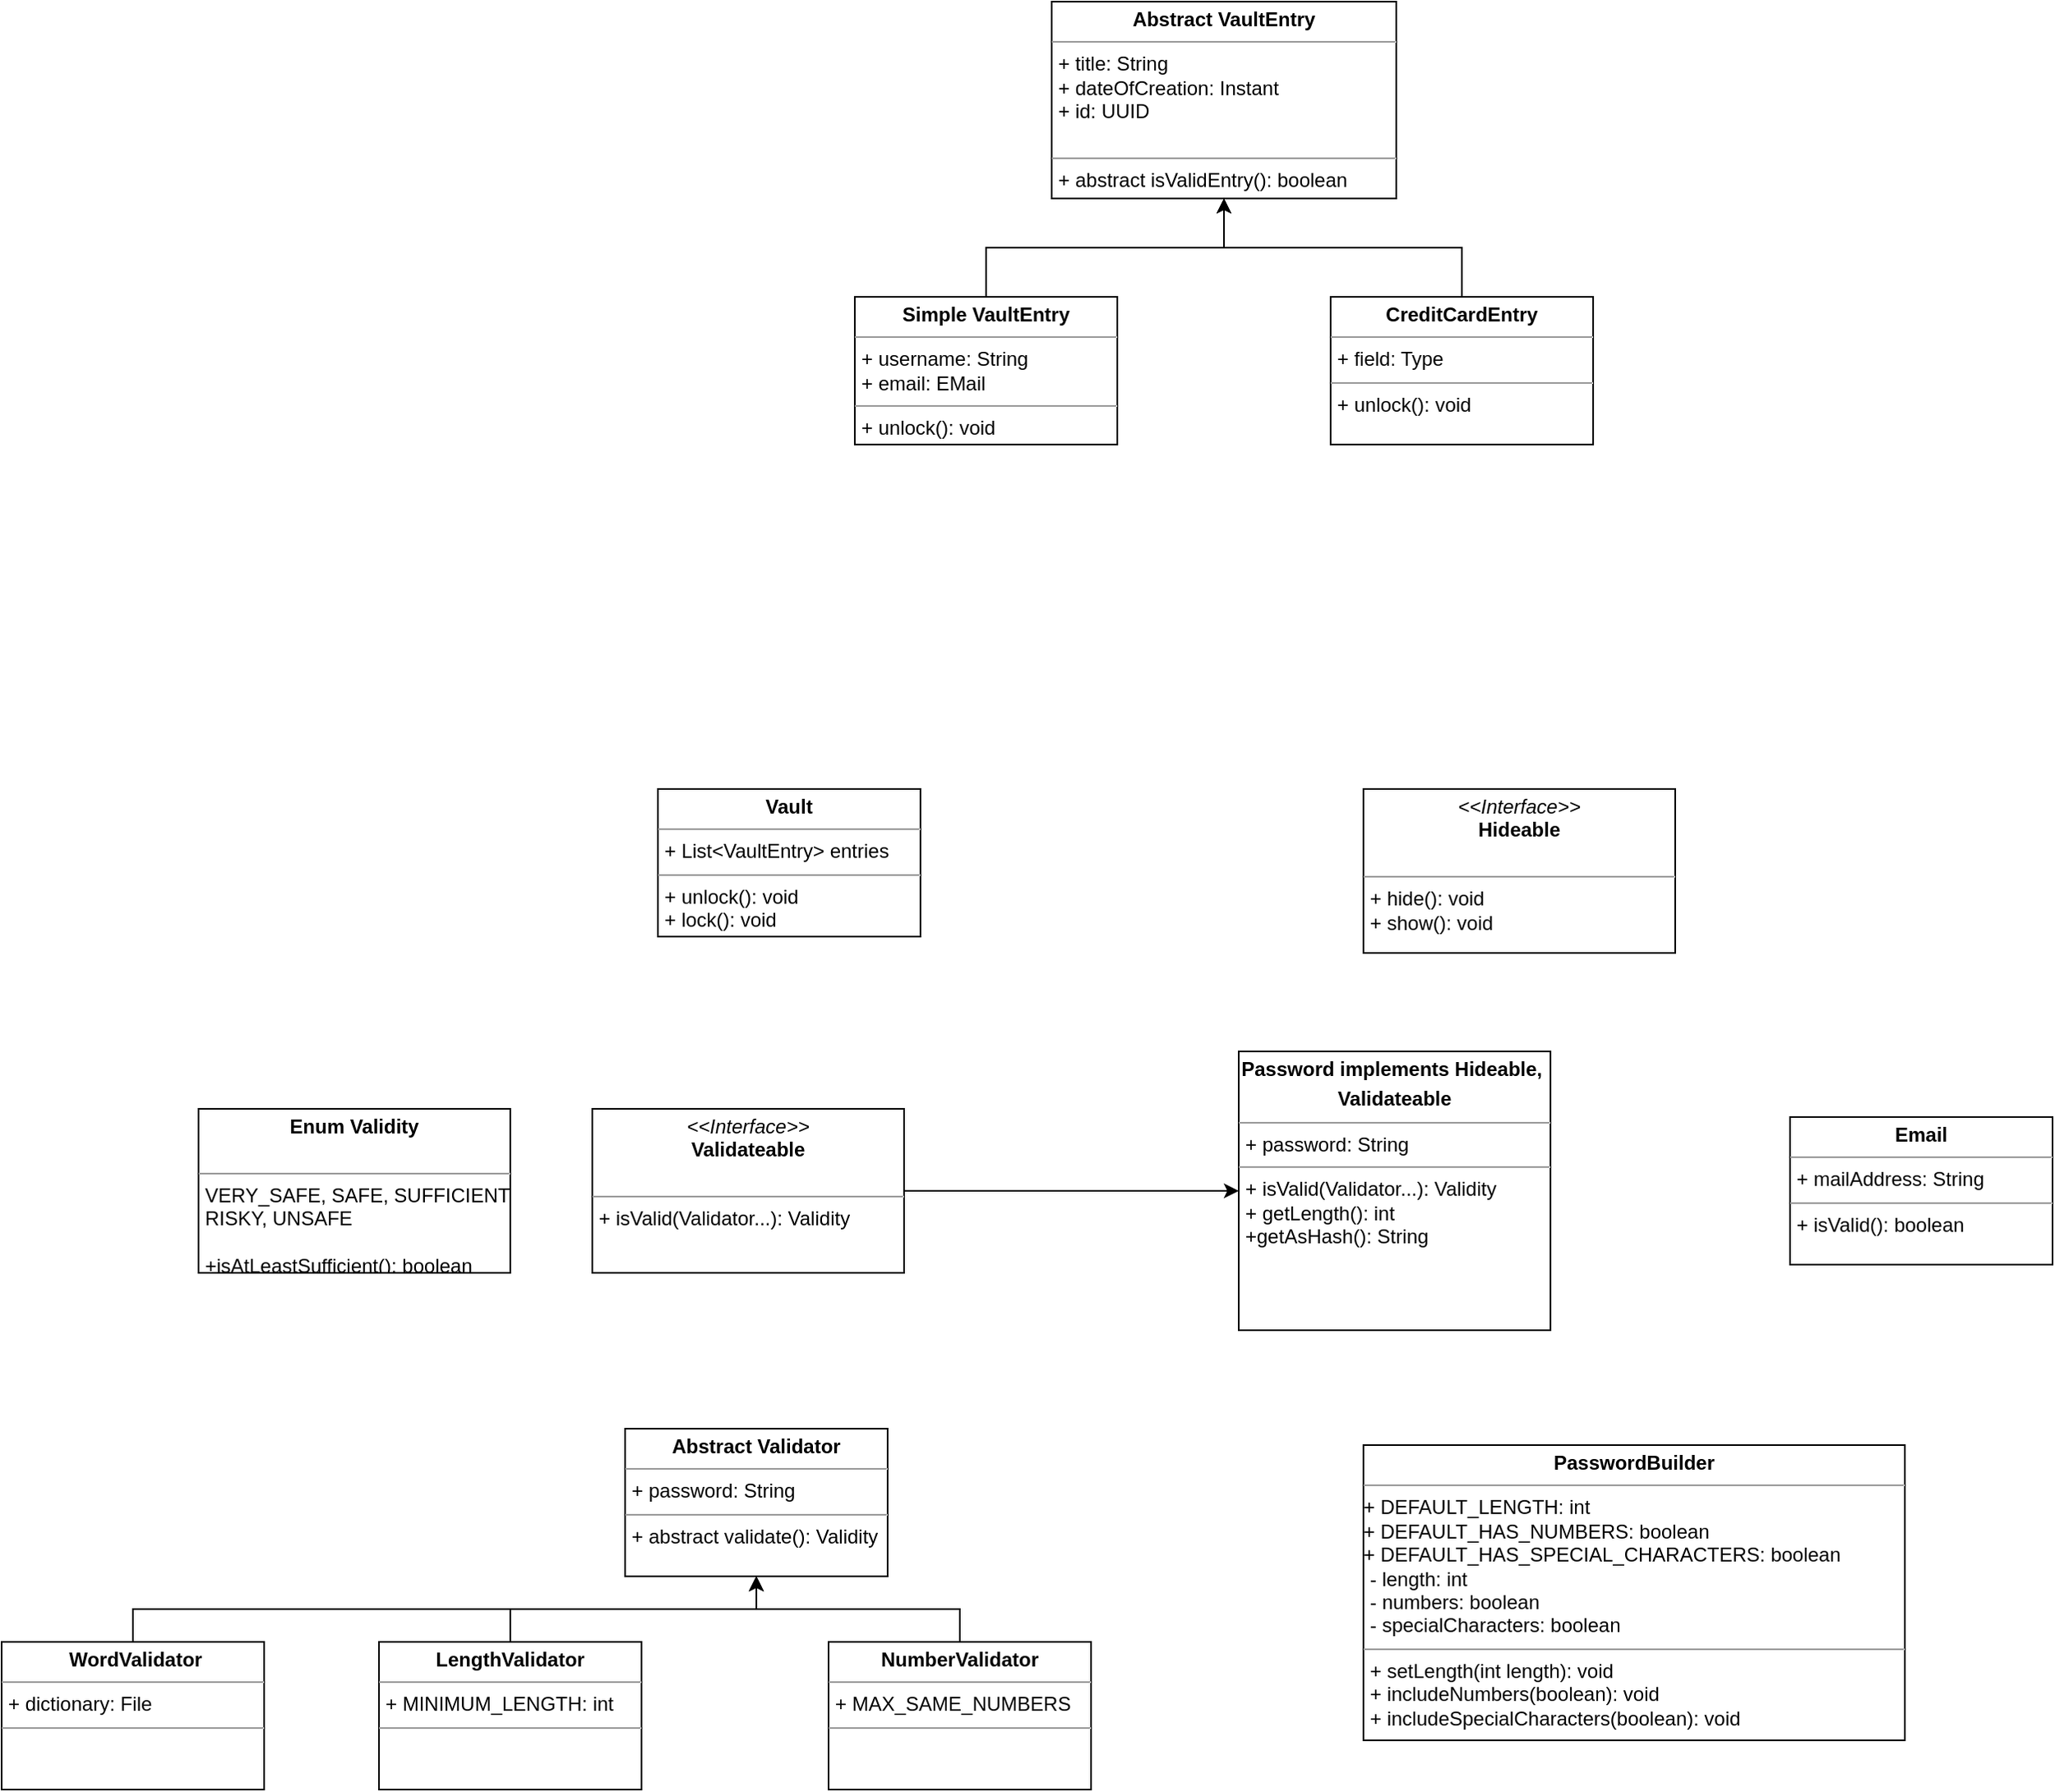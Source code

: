 <mxfile version="14.5.1" type="device"><diagram id="3RmZlifEeW_TOqyds3bL" name="Seite-1"><mxGraphModel dx="2889" dy="1182" grid="1" gridSize="10" guides="1" tooltips="1" connect="1" arrows="1" fold="1" page="1" pageScale="1" pageWidth="827" pageHeight="1169" math="0" shadow="0"><root><mxCell id="0"/><mxCell id="1" parent="0"/><mxCell id="5hlbw925PpStfsggrCEK-3" value="&lt;p style=&quot;margin: 0px ; margin-top: 4px ; text-align: center&quot;&gt;&lt;b&gt;Vault&lt;/b&gt;&lt;/p&gt;&lt;hr size=&quot;1&quot;&gt;&lt;p style=&quot;margin: 0px ; margin-left: 4px&quot;&gt;+ List&amp;lt;VaultEntry&amp;gt; entries&lt;/p&gt;&lt;hr size=&quot;1&quot;&gt;&lt;p style=&quot;margin: 0px ; margin-left: 4px&quot;&gt;+ unlock(): void&lt;/p&gt;&lt;p style=&quot;margin: 0px ; margin-left: 4px&quot;&gt;+ lock(): void&lt;/p&gt;" style="verticalAlign=top;align=left;overflow=fill;fontSize=12;fontFamily=Helvetica;html=1;" parent="1" vertex="1"><mxGeometry x="60" y="530" width="160" height="90" as="geometry"/></mxCell><mxCell id="5hlbw925PpStfsggrCEK-4" value="&lt;p style=&quot;margin: 0px ; margin-top: 4px ; text-align: center&quot;&gt;&lt;b&gt;Abstract VaultEntry&lt;/b&gt;&lt;/p&gt;&lt;hr size=&quot;1&quot;&gt;&lt;p style=&quot;margin: 0px ; margin-left: 4px&quot;&gt;+ title: String&lt;/p&gt;&lt;p style=&quot;margin: 0px ; margin-left: 4px&quot;&gt;+ dateOfCreation: Instant&lt;/p&gt;&lt;p style=&quot;margin: 0px ; margin-left: 4px&quot;&gt;+ id: UUID&lt;/p&gt;&lt;p style=&quot;margin: 0px ; margin-left: 4px&quot;&gt;&lt;br&gt;&lt;/p&gt;&lt;hr size=&quot;1&quot;&gt;&lt;p style=&quot;margin: 0px ; margin-left: 4px&quot;&gt;+ abstract isValidEntry(): boolean&lt;/p&gt;" style="verticalAlign=top;align=left;overflow=fill;fontSize=12;fontFamily=Helvetica;html=1;" parent="1" vertex="1"><mxGeometry x="300" y="50" width="210" height="120" as="geometry"/></mxCell><mxCell id="5hlbw925PpStfsggrCEK-8" style="edgeStyle=orthogonalEdgeStyle;rounded=0;orthogonalLoop=1;jettySize=auto;html=1;entryX=0.5;entryY=1;entryDx=0;entryDy=0;" parent="1" source="5hlbw925PpStfsggrCEK-5" target="5hlbw925PpStfsggrCEK-4" edge="1"><mxGeometry relative="1" as="geometry"/></mxCell><mxCell id="5hlbw925PpStfsggrCEK-5" value="&lt;p style=&quot;margin: 0px ; margin-top: 4px ; text-align: center&quot;&gt;&lt;b&gt;Simple VaultEntry&lt;/b&gt;&lt;/p&gt;&lt;hr size=&quot;1&quot;&gt;&lt;p style=&quot;margin: 0px ; margin-left: 4px&quot;&gt;+ username: String&lt;/p&gt;&lt;p style=&quot;margin: 0px ; margin-left: 4px&quot;&gt;+ email: EMail&lt;/p&gt;&lt;hr size=&quot;1&quot;&gt;&lt;p style=&quot;margin: 0px ; margin-left: 4px&quot;&gt;+ unlock(): void&lt;/p&gt;" style="verticalAlign=top;align=left;overflow=fill;fontSize=12;fontFamily=Helvetica;html=1;" parent="1" vertex="1"><mxGeometry x="180" y="230" width="160" height="90" as="geometry"/></mxCell><mxCell id="5hlbw925PpStfsggrCEK-11" style="edgeStyle=orthogonalEdgeStyle;rounded=0;orthogonalLoop=1;jettySize=auto;html=1;" parent="1" source="5hlbw925PpStfsggrCEK-6" target="5hlbw925PpStfsggrCEK-4" edge="1"><mxGeometry relative="1" as="geometry"/></mxCell><mxCell id="5hlbw925PpStfsggrCEK-6" value="&lt;p style=&quot;margin: 0px ; margin-top: 4px ; text-align: center&quot;&gt;&lt;b&gt;CreditCardEntry&lt;/b&gt;&lt;/p&gt;&lt;hr size=&quot;1&quot;&gt;&lt;p style=&quot;margin: 0px ; margin-left: 4px&quot;&gt;+ field: Type&lt;/p&gt;&lt;hr size=&quot;1&quot;&gt;&lt;p style=&quot;margin: 0px ; margin-left: 4px&quot;&gt;+ unlock(): void&lt;/p&gt;" style="verticalAlign=top;align=left;overflow=fill;fontSize=12;fontFamily=Helvetica;html=1;" parent="1" vertex="1"><mxGeometry x="470" y="230" width="160" height="90" as="geometry"/></mxCell><mxCell id="5hlbw925PpStfsggrCEK-7" value="&lt;p style=&quot;margin: 0px ; margin-top: 4px ; text-align: center&quot;&gt;&lt;b&gt;Email&lt;/b&gt;&lt;/p&gt;&lt;hr size=&quot;1&quot;&gt;&lt;p style=&quot;margin: 0px ; margin-left: 4px&quot;&gt;+ mailAddress: String&lt;/p&gt;&lt;hr size=&quot;1&quot;&gt;&lt;p style=&quot;margin: 0px ; margin-left: 4px&quot;&gt;+ isValid(): boolean&lt;/p&gt;" style="verticalAlign=top;align=left;overflow=fill;fontSize=12;fontFamily=Helvetica;html=1;" parent="1" vertex="1"><mxGeometry x="750" y="730" width="160" height="90" as="geometry"/></mxCell><mxCell id="5hlbw925PpStfsggrCEK-12" value="&lt;p style=&quot;margin: 0px ; margin-top: 4px ; text-align: center&quot;&gt;&lt;i&gt;&amp;lt;&amp;lt;Interface&amp;gt;&amp;gt;&lt;/i&gt;&lt;br&gt;&lt;b&gt;Hideable&lt;/b&gt;&lt;/p&gt;&lt;p style=&quot;margin: 0px ; margin-left: 4px&quot;&gt;&lt;br&gt;&lt;/p&gt;&lt;hr size=&quot;1&quot;&gt;&lt;p style=&quot;margin: 0px ; margin-left: 4px&quot;&gt;+ hide(): void&lt;/p&gt;&lt;p style=&quot;margin: 0px ; margin-left: 4px&quot;&gt;+ show(): void&lt;/p&gt;" style="verticalAlign=top;align=left;overflow=fill;fontSize=12;fontFamily=Helvetica;html=1;" parent="1" vertex="1"><mxGeometry x="490" y="530" width="190" height="100" as="geometry"/></mxCell><mxCell id="5hlbw925PpStfsggrCEK-13" value="&lt;p style=&quot;margin: 0px ; margin-top: 4px ; text-align: center&quot;&gt;&lt;b&gt;Password implements Hideable,&amp;nbsp;&lt;/b&gt;&lt;/p&gt;&lt;p style=&quot;margin: 0px ; margin-top: 4px ; text-align: center&quot;&gt;&lt;b&gt;Validateable&lt;/b&gt;&lt;/p&gt;&lt;hr size=&quot;1&quot;&gt;&lt;p style=&quot;margin: 0px ; margin-left: 4px&quot;&gt;+ password: String&lt;/p&gt;&lt;hr size=&quot;1&quot;&gt;&lt;p style=&quot;margin: 0px ; margin-left: 4px&quot;&gt;+ isValid(Validator...): Validity&lt;/p&gt;&lt;p style=&quot;margin: 0px ; margin-left: 4px&quot;&gt;+ getLength(): int&lt;/p&gt;&lt;p style=&quot;margin: 0px ; margin-left: 4px&quot;&gt;+getAsHash(): String&lt;/p&gt;" style="verticalAlign=top;align=left;overflow=fill;fontSize=12;fontFamily=Helvetica;html=1;" parent="1" vertex="1"><mxGeometry x="414" y="690" width="190" height="170" as="geometry"/></mxCell><mxCell id="5hlbw925PpStfsggrCEK-14" value="&lt;p style=&quot;margin: 0px ; margin-top: 4px ; text-align: center&quot;&gt;&lt;b&gt;Abstract Validator&lt;/b&gt;&lt;/p&gt;&lt;hr size=&quot;1&quot;&gt;&lt;p style=&quot;margin: 0px ; margin-left: 4px&quot;&gt;+ password: String&lt;/p&gt;&lt;hr size=&quot;1&quot;&gt;&lt;p style=&quot;margin: 0px ; margin-left: 4px&quot;&gt;+ abstract validate(): Validity&lt;/p&gt;" style="verticalAlign=top;align=left;overflow=fill;fontSize=12;fontFamily=Helvetica;html=1;" parent="1" vertex="1"><mxGeometry x="40" y="920" width="160" height="90" as="geometry"/></mxCell><mxCell id="5hlbw925PpStfsggrCEK-21" style="edgeStyle=orthogonalEdgeStyle;rounded=0;orthogonalLoop=1;jettySize=auto;html=1;" parent="1" source="5hlbw925PpStfsggrCEK-15" target="5hlbw925PpStfsggrCEK-13" edge="1"><mxGeometry relative="1" as="geometry"/></mxCell><mxCell id="5hlbw925PpStfsggrCEK-15" value="&lt;p style=&quot;margin: 0px ; margin-top: 4px ; text-align: center&quot;&gt;&lt;i&gt;&amp;lt;&amp;lt;Interface&amp;gt;&amp;gt;&lt;/i&gt;&lt;br&gt;&lt;b&gt;Validateable&lt;/b&gt;&lt;/p&gt;&lt;p style=&quot;margin: 0px ; margin-left: 4px&quot;&gt;&lt;br&gt;&lt;/p&gt;&lt;hr size=&quot;1&quot;&gt;&lt;p style=&quot;margin: 0px ; margin-left: 4px&quot;&gt;+ isValid(Validator...): Validity&lt;/p&gt;" style="verticalAlign=top;align=left;overflow=fill;fontSize=12;fontFamily=Helvetica;html=1;" parent="1" vertex="1"><mxGeometry x="20" y="725" width="190" height="100" as="geometry"/></mxCell><mxCell id="5hlbw925PpStfsggrCEK-18" style="edgeStyle=orthogonalEdgeStyle;rounded=0;orthogonalLoop=1;jettySize=auto;html=1;entryX=0.5;entryY=1;entryDx=0;entryDy=0;" parent="1" source="5hlbw925PpStfsggrCEK-16" target="5hlbw925PpStfsggrCEK-14" edge="1"><mxGeometry relative="1" as="geometry"/></mxCell><mxCell id="5hlbw925PpStfsggrCEK-16" value="&lt;p style=&quot;margin: 0px ; margin-top: 4px ; text-align: center&quot;&gt;&lt;b&gt;LengthValidator&lt;/b&gt;&lt;/p&gt;&lt;hr size=&quot;1&quot;&gt;&lt;p style=&quot;margin: 0px ; margin-left: 4px&quot;&gt;+ MINIMUM_LENGTH: int&lt;/p&gt;&lt;hr size=&quot;1&quot;&gt;&lt;p style=&quot;margin: 0px ; margin-left: 4px&quot;&gt;&lt;br&gt;&lt;/p&gt;" style="verticalAlign=top;align=left;overflow=fill;fontSize=12;fontFamily=Helvetica;html=1;" parent="1" vertex="1"><mxGeometry x="-110" y="1050" width="160" height="90" as="geometry"/></mxCell><mxCell id="5hlbw925PpStfsggrCEK-20" style="edgeStyle=orthogonalEdgeStyle;rounded=0;orthogonalLoop=1;jettySize=auto;html=1;entryX=0.5;entryY=1;entryDx=0;entryDy=0;" parent="1" source="5hlbw925PpStfsggrCEK-17" target="5hlbw925PpStfsggrCEK-14" edge="1"><mxGeometry relative="1" as="geometry"/></mxCell><mxCell id="5hlbw925PpStfsggrCEK-17" value="&lt;p style=&quot;margin: 0px ; margin-top: 4px ; text-align: center&quot;&gt;&lt;b&gt;NumberValidator&lt;/b&gt;&lt;/p&gt;&lt;hr size=&quot;1&quot;&gt;&lt;p style=&quot;margin: 0px ; margin-left: 4px&quot;&gt;+ MAX_SAME_NUMBERS&lt;/p&gt;&lt;hr size=&quot;1&quot;&gt;&lt;p style=&quot;margin: 0px ; margin-left: 4px&quot;&gt;&lt;br&gt;&lt;/p&gt;" style="verticalAlign=top;align=left;overflow=fill;fontSize=12;fontFamily=Helvetica;html=1;" parent="1" vertex="1"><mxGeometry x="164" y="1050" width="160" height="90" as="geometry"/></mxCell><mxCell id="5hlbw925PpStfsggrCEK-22" value="&lt;p style=&quot;margin: 0px ; margin-top: 4px ; text-align: center&quot;&gt;&lt;b&gt;Enum Validity&lt;/b&gt;&lt;/p&gt;&lt;p style=&quot;margin: 0px ; margin-left: 4px&quot;&gt;&lt;br&gt;&lt;/p&gt;&lt;hr size=&quot;1&quot;&gt;&lt;p style=&quot;margin: 0px ; margin-left: 4px&quot;&gt;VERY_SAFE, SAFE, SUFFICIENT,&amp;nbsp;&lt;/p&gt;&lt;p style=&quot;margin: 0px ; margin-left: 4px&quot;&gt;RISKY, UNSAFE&lt;/p&gt;&lt;p style=&quot;margin: 0px ; margin-left: 4px&quot;&gt;&lt;br&gt;&lt;/p&gt;&lt;p style=&quot;margin: 0px ; margin-left: 4px&quot;&gt;+isAtLeastSufficient(): boolean&lt;/p&gt;" style="verticalAlign=top;align=left;overflow=fill;fontSize=12;fontFamily=Helvetica;html=1;" parent="1" vertex="1"><mxGeometry x="-220" y="725" width="190" height="100" as="geometry"/></mxCell><mxCell id="dpy9Ds7_r_iZGfEpiJY6-2" value="&lt;p style=&quot;margin: 0px ; margin-top: 4px ; text-align: center&quot;&gt;&lt;b&gt;PasswordBuilder&lt;/b&gt;&lt;/p&gt;&lt;hr size=&quot;1&quot;&gt;+ DEFAULT_LENGTH: int&amp;nbsp;&lt;br&gt;+ DEFAULT_HAS_NUMBERS: boolean&lt;br&gt;+ DEFAULT_HAS_SPECIAL_CHARACTERS: boolean&lt;br&gt;&lt;p style=&quot;margin: 0px ; margin-left: 4px&quot;&gt;- length: int&lt;/p&gt;&lt;p style=&quot;margin: 0px ; margin-left: 4px&quot;&gt;- numbers: boolean&lt;/p&gt;&lt;p style=&quot;margin: 0px ; margin-left: 4px&quot;&gt;- specialCharacters: boolean&lt;/p&gt;&lt;hr size=&quot;1&quot;&gt;&lt;p style=&quot;margin: 0px ; margin-left: 4px&quot;&gt;+ setLength(int length): void&lt;/p&gt;&lt;p style=&quot;margin: 0px ; margin-left: 4px&quot;&gt;+ includeNumbers(boolean): void&lt;/p&gt;&lt;p style=&quot;margin: 0px ; margin-left: 4px&quot;&gt;+ includeSpecialCharacters(boolean): void&lt;/p&gt;" style="verticalAlign=top;align=left;overflow=fill;fontSize=12;fontFamily=Helvetica;html=1;" vertex="1" parent="1"><mxGeometry x="490" y="930" width="330" height="180" as="geometry"/></mxCell><mxCell id="dpy9Ds7_r_iZGfEpiJY6-5" style="edgeStyle=orthogonalEdgeStyle;rounded=0;orthogonalLoop=1;jettySize=auto;html=1;entryX=0.5;entryY=1;entryDx=0;entryDy=0;" edge="1" parent="1" source="dpy9Ds7_r_iZGfEpiJY6-4" target="5hlbw925PpStfsggrCEK-14"><mxGeometry relative="1" as="geometry"><Array as="points"><mxPoint x="-260" y="1030"/><mxPoint x="120" y="1030"/></Array></mxGeometry></mxCell><mxCell id="dpy9Ds7_r_iZGfEpiJY6-4" value="&lt;p style=&quot;margin: 0px ; margin-top: 4px ; text-align: center&quot;&gt;&lt;b&gt;&amp;nbsp;WordValidator&lt;/b&gt;&lt;/p&gt;&lt;hr size=&quot;1&quot;&gt;&lt;p style=&quot;margin: 0px ; margin-left: 4px&quot;&gt;+ dictionary: File&lt;/p&gt;&lt;hr size=&quot;1&quot;&gt;&lt;p style=&quot;margin: 0px ; margin-left: 4px&quot;&gt;&lt;br&gt;&lt;/p&gt;" style="verticalAlign=top;align=left;overflow=fill;fontSize=12;fontFamily=Helvetica;html=1;" vertex="1" parent="1"><mxGeometry x="-340" y="1050" width="160" height="90" as="geometry"/></mxCell></root></mxGraphModel></diagram></mxfile>